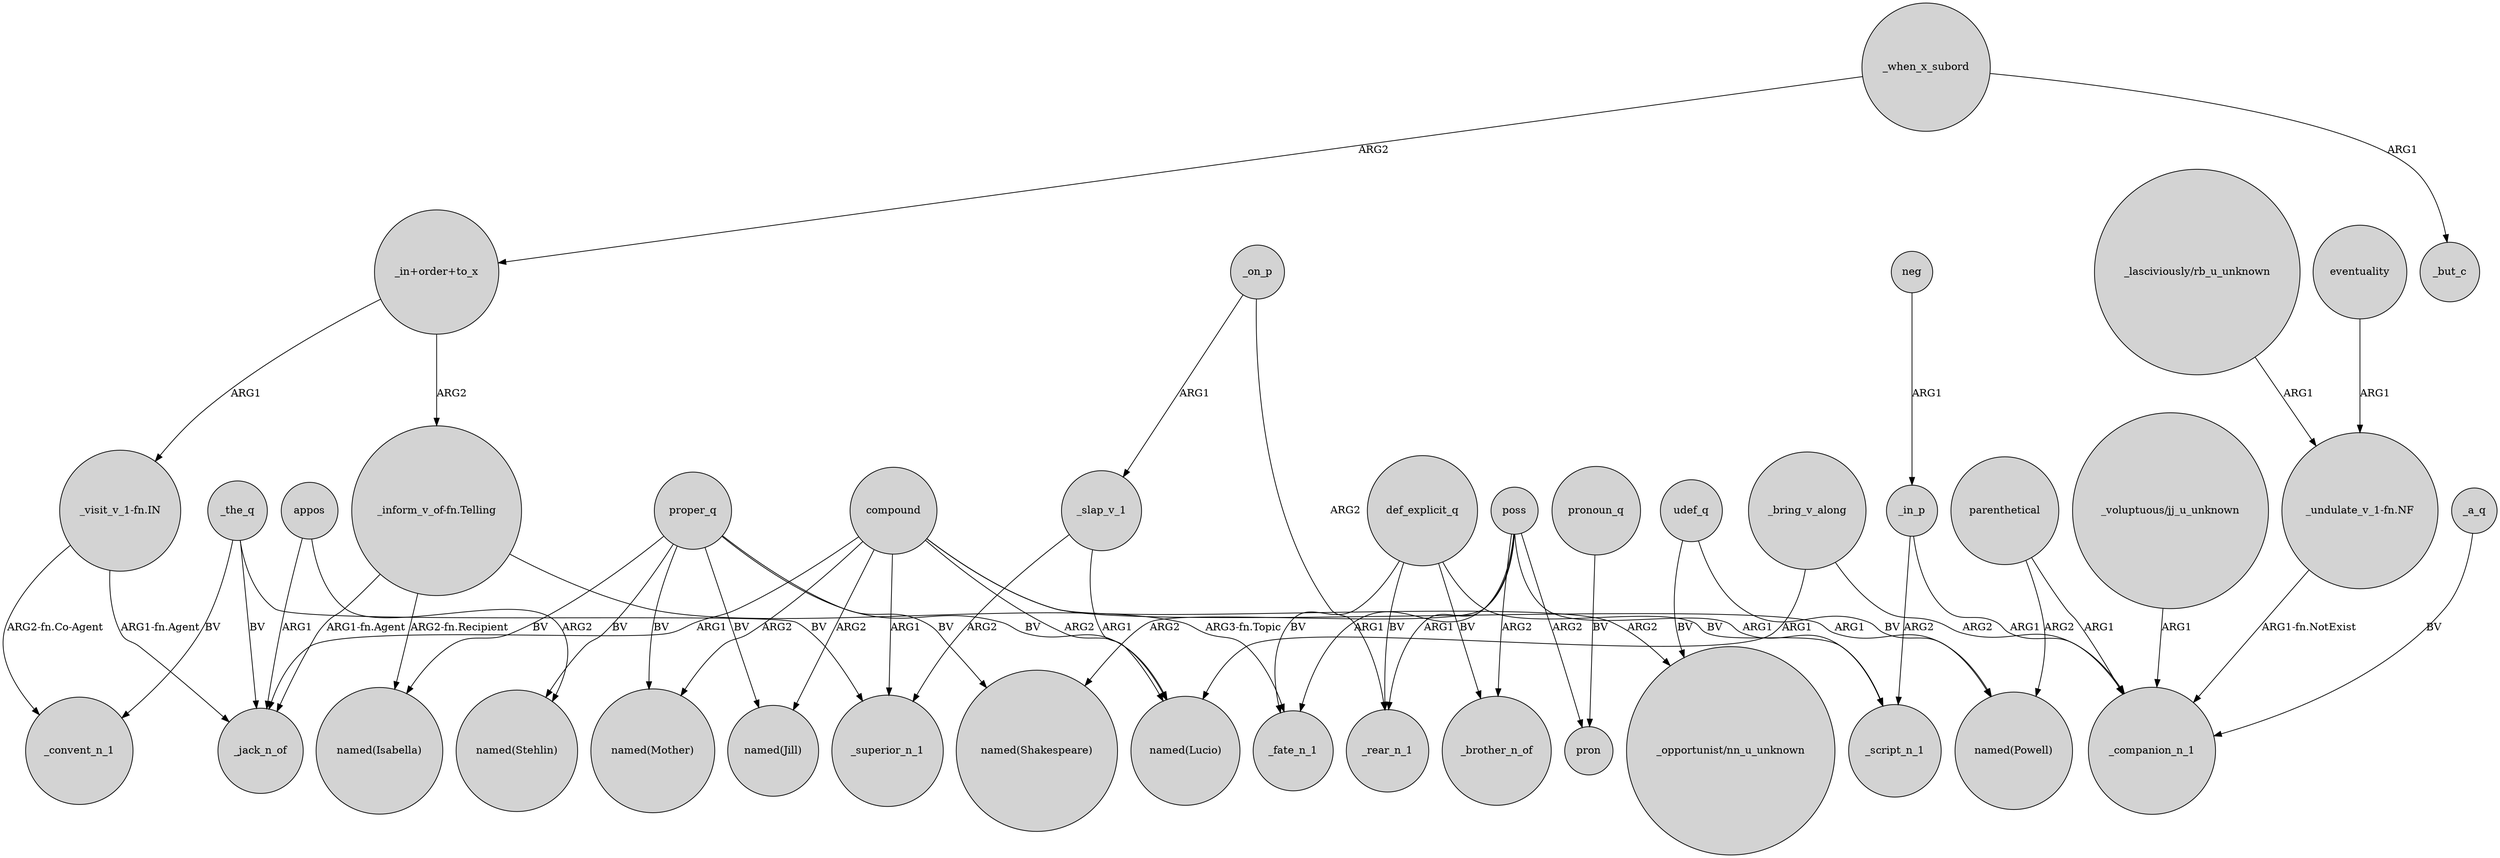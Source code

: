 digraph {
	node [shape=circle style=filled]
	_the_q -> _convent_n_1 [label=BV]
	poss -> pron [label=ARG2]
	compound -> _superior_n_1 [label=ARG1]
	def_explicit_q -> _brother_n_of [label=BV]
	compound -> "named(Jill)" [label=ARG2]
	compound -> "named(Mother)" [label=ARG2]
	eventuality -> "_undulate_v_1-fn.NF" [label=ARG1]
	_a_q -> _companion_n_1 [label=BV]
	poss -> _rear_n_1 [label=ARG1]
	parenthetical -> _companion_n_1 [label=ARG1]
	_the_q -> _superior_n_1 [label=BV]
	_on_p -> _slap_v_1 [label=ARG1]
	compound -> _jack_n_of [label=ARG1]
	def_explicit_q -> _rear_n_1 [label=BV]
	proper_q -> "named(Shakespeare)" [label=BV]
	_bring_v_along -> "named(Lucio)" [label=ARG1]
	_slap_v_1 -> _superior_n_1 [label=ARG2]
	"_voluptuous/jj_u_unknown" -> _companion_n_1 [label=ARG1]
	compound -> "named(Powell)" [label=ARG1]
	_on_p -> _rear_n_1 [label=ARG2]
	"_in+order+to_x" -> "_inform_v_of-fn.Telling" [label=ARG2]
	poss -> _brother_n_of [label=ARG2]
	udef_q -> "_opportunist/nn_u_unknown" [label=BV]
	pronoun_q -> pron [label=BV]
	_the_q -> _jack_n_of [label=BV]
	_bring_v_along -> _companion_n_1 [label=ARG2]
	proper_q -> "named(Isabella)" [label=BV]
	appos -> "named(Stehlin)" [label=ARG2]
	"_visit_v_1-fn.IN" -> _jack_n_of [label="ARG1-fn.Agent"]
	poss -> _script_n_1 [label=ARG1]
	"_undulate_v_1-fn.NF" -> _companion_n_1 [label="ARG1-fn.NotExist"]
	"_lasciviously/rb_u_unknown" -> "_undulate_v_1-fn.NF" [label=ARG1]
	proper_q -> "named(Lucio)" [label=BV]
	compound -> "_opportunist/nn_u_unknown" [label=ARG2]
	poss -> "named(Shakespeare)" [label=ARG2]
	appos -> _jack_n_of [label=ARG1]
	udef_q -> "named(Powell)" [label=BV]
	_in_p -> _script_n_1 [label=ARG2]
	def_explicit_q -> _script_n_1 [label=BV]
	poss -> _fate_n_1 [label=ARG1]
	"_inform_v_of-fn.Telling" -> "named(Isabella)" [label="ARG2-fn.Recipient"]
	parenthetical -> "named(Powell)" [label=ARG2]
	proper_q -> "named(Stehlin)" [label=BV]
	"_in+order+to_x" -> "_visit_v_1-fn.IN" [label=ARG1]
	_when_x_subord -> "_in+order+to_x" [label=ARG2]
	"_visit_v_1-fn.IN" -> _convent_n_1 [label="ARG2-fn.Co-Agent"]
	_when_x_subord -> _but_c [label=ARG1]
	"_inform_v_of-fn.Telling" -> _fate_n_1 [label="ARG3-fn.Topic"]
	def_explicit_q -> _fate_n_1 [label=BV]
	_slap_v_1 -> "named(Lucio)" [label=ARG1]
	proper_q -> "named(Jill)" [label=BV]
	neg -> _in_p [label=ARG1]
	compound -> "named(Lucio)" [label=ARG2]
	proper_q -> "named(Mother)" [label=BV]
	_in_p -> _companion_n_1 [label=ARG1]
	"_inform_v_of-fn.Telling" -> _jack_n_of [label="ARG1-fn.Agent"]
}
